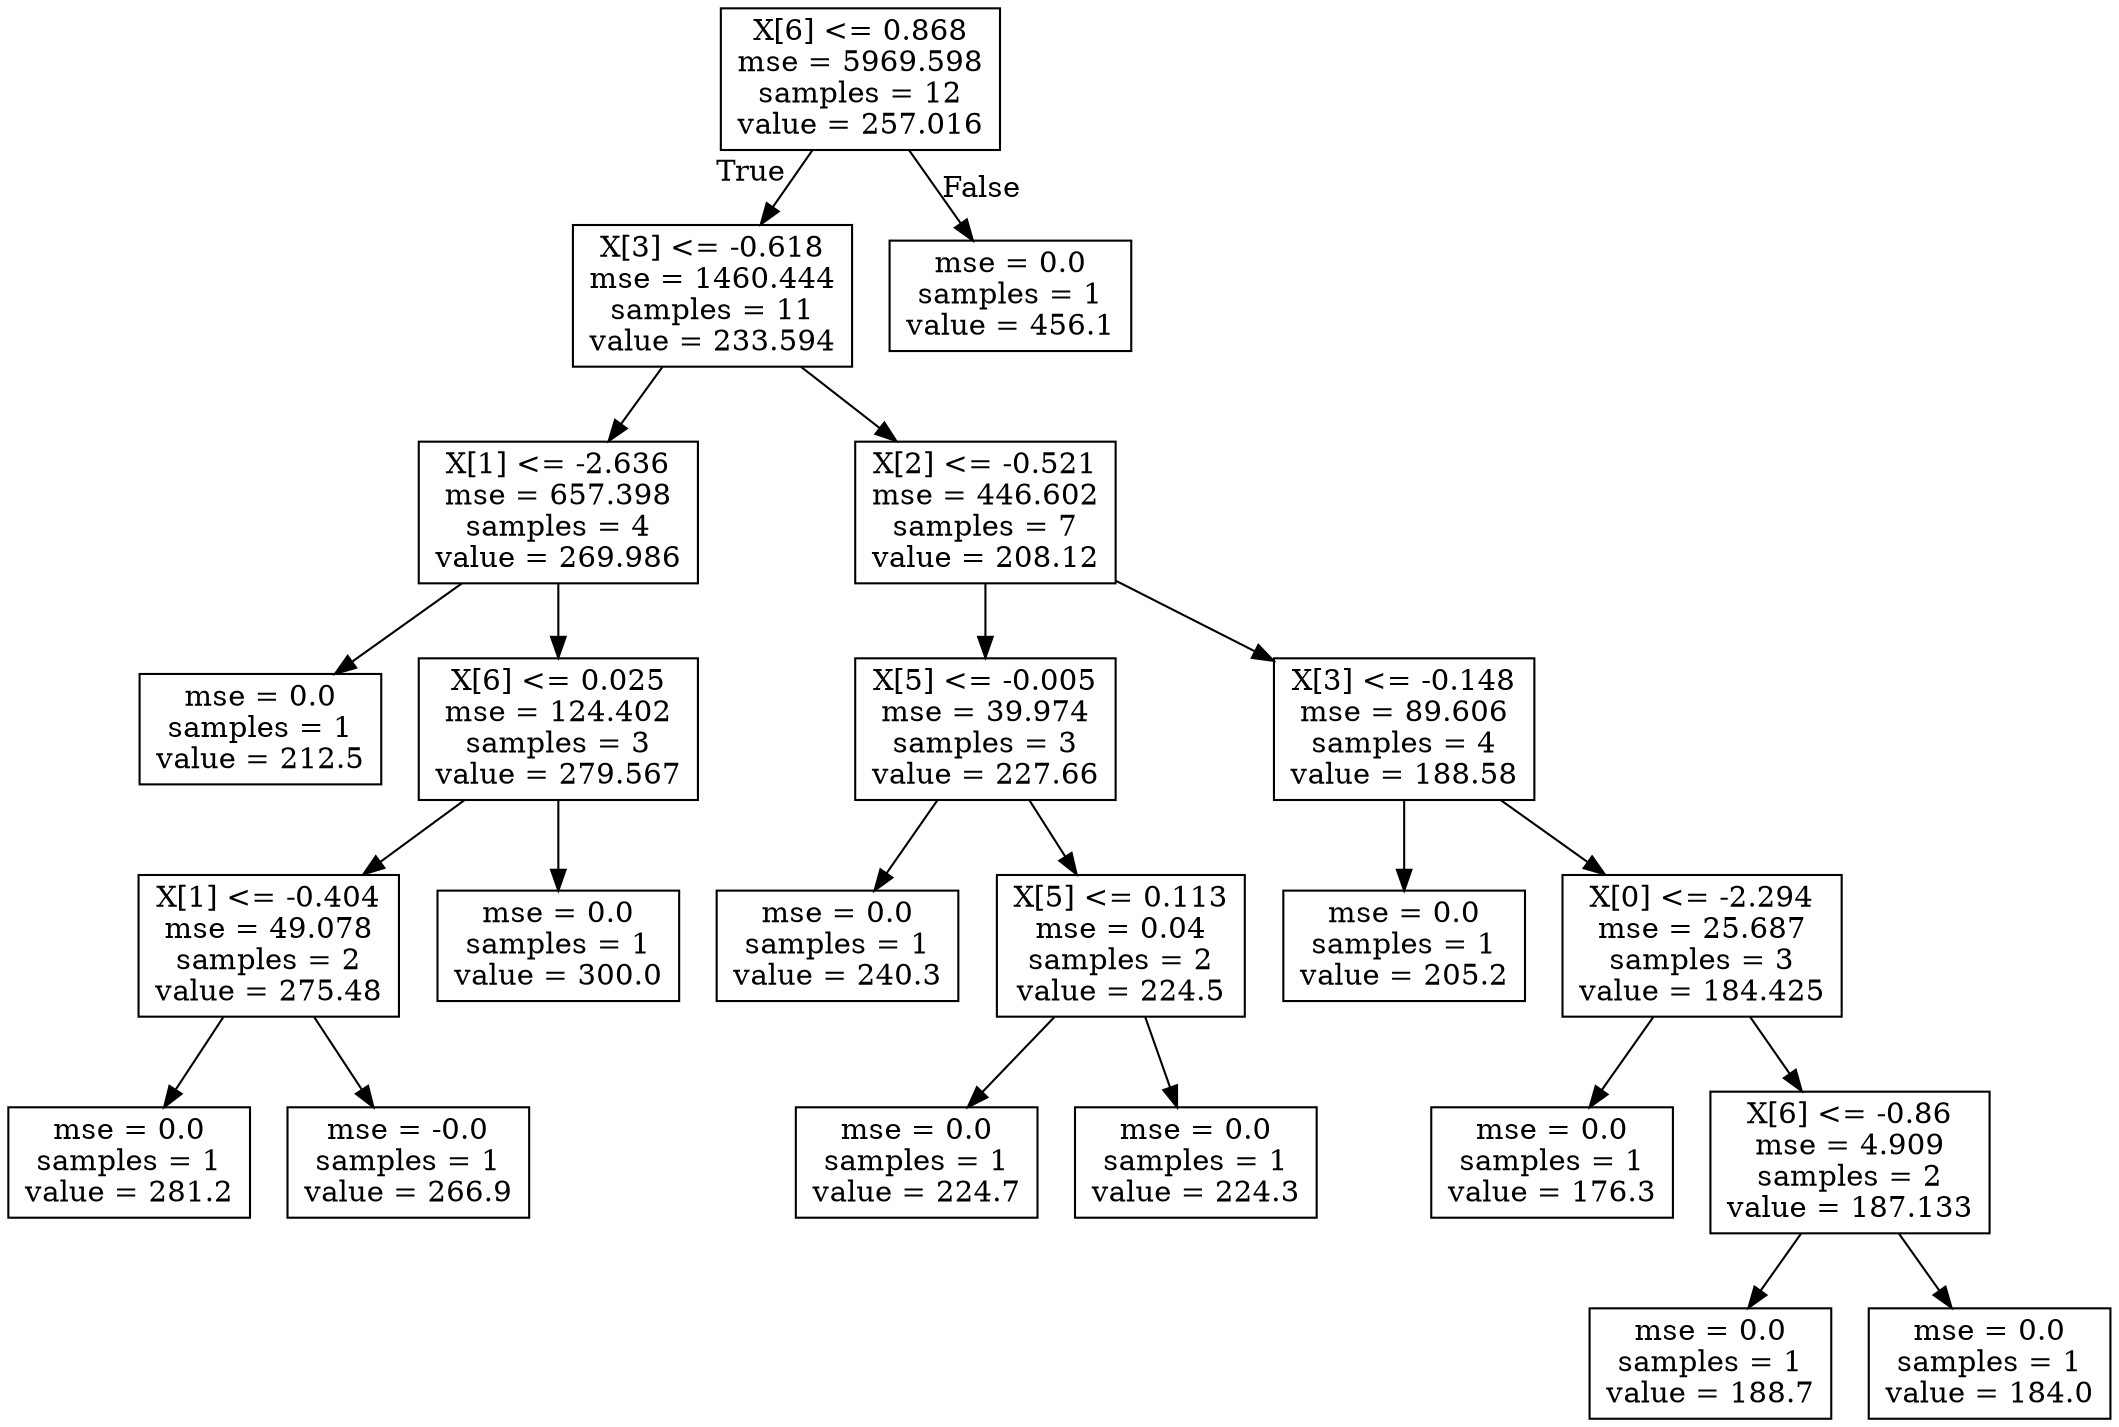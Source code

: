 digraph Tree {
node [shape=box] ;
0 [label="X[6] <= 0.868\nmse = 5969.598\nsamples = 12\nvalue = 257.016"] ;
1 [label="X[3] <= -0.618\nmse = 1460.444\nsamples = 11\nvalue = 233.594"] ;
0 -> 1 [labeldistance=2.5, labelangle=45, headlabel="True"] ;
2 [label="X[1] <= -2.636\nmse = 657.398\nsamples = 4\nvalue = 269.986"] ;
1 -> 2 ;
3 [label="mse = 0.0\nsamples = 1\nvalue = 212.5"] ;
2 -> 3 ;
4 [label="X[6] <= 0.025\nmse = 124.402\nsamples = 3\nvalue = 279.567"] ;
2 -> 4 ;
5 [label="X[1] <= -0.404\nmse = 49.078\nsamples = 2\nvalue = 275.48"] ;
4 -> 5 ;
6 [label="mse = 0.0\nsamples = 1\nvalue = 281.2"] ;
5 -> 6 ;
7 [label="mse = -0.0\nsamples = 1\nvalue = 266.9"] ;
5 -> 7 ;
8 [label="mse = 0.0\nsamples = 1\nvalue = 300.0"] ;
4 -> 8 ;
9 [label="X[2] <= -0.521\nmse = 446.602\nsamples = 7\nvalue = 208.12"] ;
1 -> 9 ;
10 [label="X[5] <= -0.005\nmse = 39.974\nsamples = 3\nvalue = 227.66"] ;
9 -> 10 ;
11 [label="mse = 0.0\nsamples = 1\nvalue = 240.3"] ;
10 -> 11 ;
12 [label="X[5] <= 0.113\nmse = 0.04\nsamples = 2\nvalue = 224.5"] ;
10 -> 12 ;
13 [label="mse = 0.0\nsamples = 1\nvalue = 224.7"] ;
12 -> 13 ;
14 [label="mse = 0.0\nsamples = 1\nvalue = 224.3"] ;
12 -> 14 ;
15 [label="X[3] <= -0.148\nmse = 89.606\nsamples = 4\nvalue = 188.58"] ;
9 -> 15 ;
16 [label="mse = 0.0\nsamples = 1\nvalue = 205.2"] ;
15 -> 16 ;
17 [label="X[0] <= -2.294\nmse = 25.687\nsamples = 3\nvalue = 184.425"] ;
15 -> 17 ;
18 [label="mse = 0.0\nsamples = 1\nvalue = 176.3"] ;
17 -> 18 ;
19 [label="X[6] <= -0.86\nmse = 4.909\nsamples = 2\nvalue = 187.133"] ;
17 -> 19 ;
20 [label="mse = 0.0\nsamples = 1\nvalue = 188.7"] ;
19 -> 20 ;
21 [label="mse = 0.0\nsamples = 1\nvalue = 184.0"] ;
19 -> 21 ;
22 [label="mse = 0.0\nsamples = 1\nvalue = 456.1"] ;
0 -> 22 [labeldistance=2.5, labelangle=-45, headlabel="False"] ;
}